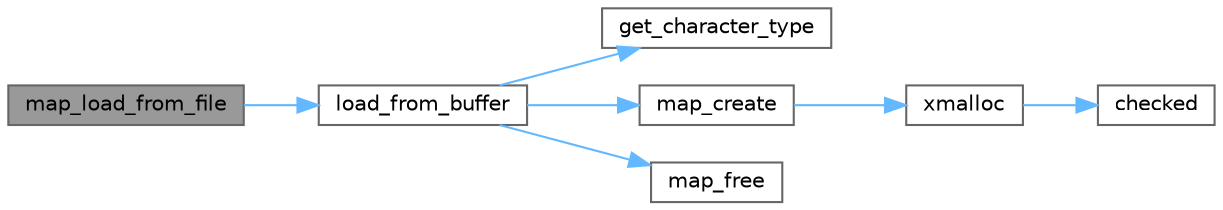 digraph "map_load_from_file"
{
 // LATEX_PDF_SIZE
  bgcolor="transparent";
  edge [fontname=Helvetica,fontsize=10,labelfontname=Helvetica,labelfontsize=10];
  node [fontname=Helvetica,fontsize=10,shape=box,height=0.2,width=0.4];
  rankdir="LR";
  Node1 [label="map_load_from_file",height=0.2,width=0.4,color="gray40", fillcolor="grey60", style="filled", fontcolor="black",tooltip="Load map from a give file path The function loads a map from file given via the given path cheking fo..."];
  Node1 -> Node2 [color="steelblue1",style="solid"];
  Node2 [label="load_from_buffer",height=0.2,width=0.4,color="grey40", fillcolor="white", style="filled",URL="$map_8c.html#a2e415ac6f5bd30a0c5d0e4cba43e48f5",tooltip="menage the interaction the player has with the map element"];
  Node2 -> Node3 [color="steelblue1",style="solid"];
  Node3 [label="get_character_type",height=0.2,width=0.4,color="grey40", fillcolor="white", style="filled",URL="$map_8c.html#a4c6923db51a2e62c5224dbec0d5a5b08",tooltip="Convert char to respective enum type Given a character, the functions returns the corresponding nodeT..."];
  Node2 -> Node4 [color="steelblue1",style="solid"];
  Node4 [label="map_create",height=0.2,width=0.4,color="grey40", fillcolor="white", style="filled",URL="$map_8c.html#a0930b161df18ef70edfb1c40a214db49",tooltip="Create a map filled with walls."];
  Node4 -> Node5 [color="steelblue1",style="solid"];
  Node5 [label="xmalloc",height=0.2,width=0.4,color="grey40", fillcolor="white", style="filled",URL="$alloc_8c.html#a0803c926e3d15b7ca7758c9fe3e5ce7b",tooltip="alloc memory for a pointer."];
  Node5 -> Node6 [color="steelblue1",style="solid"];
  Node6 [label="checked",height=0.2,width=0.4,color="grey40", fillcolor="white", style="filled",URL="$alloc_8c.html#a59b81da0ba228faf2f8da90c0990c21f",tooltip="check if the the malloc allocate the memory."];
  Node2 -> Node7 [color="steelblue1",style="solid"];
  Node7 [label="map_free",height=0.2,width=0.4,color="grey40", fillcolor="white", style="filled",URL="$map_8c.html#a1e40937d5df78e26bca4d5553814979c",tooltip="Frees memory used by the map Frees memory used by the map by freing all the nodes,..."];
}

